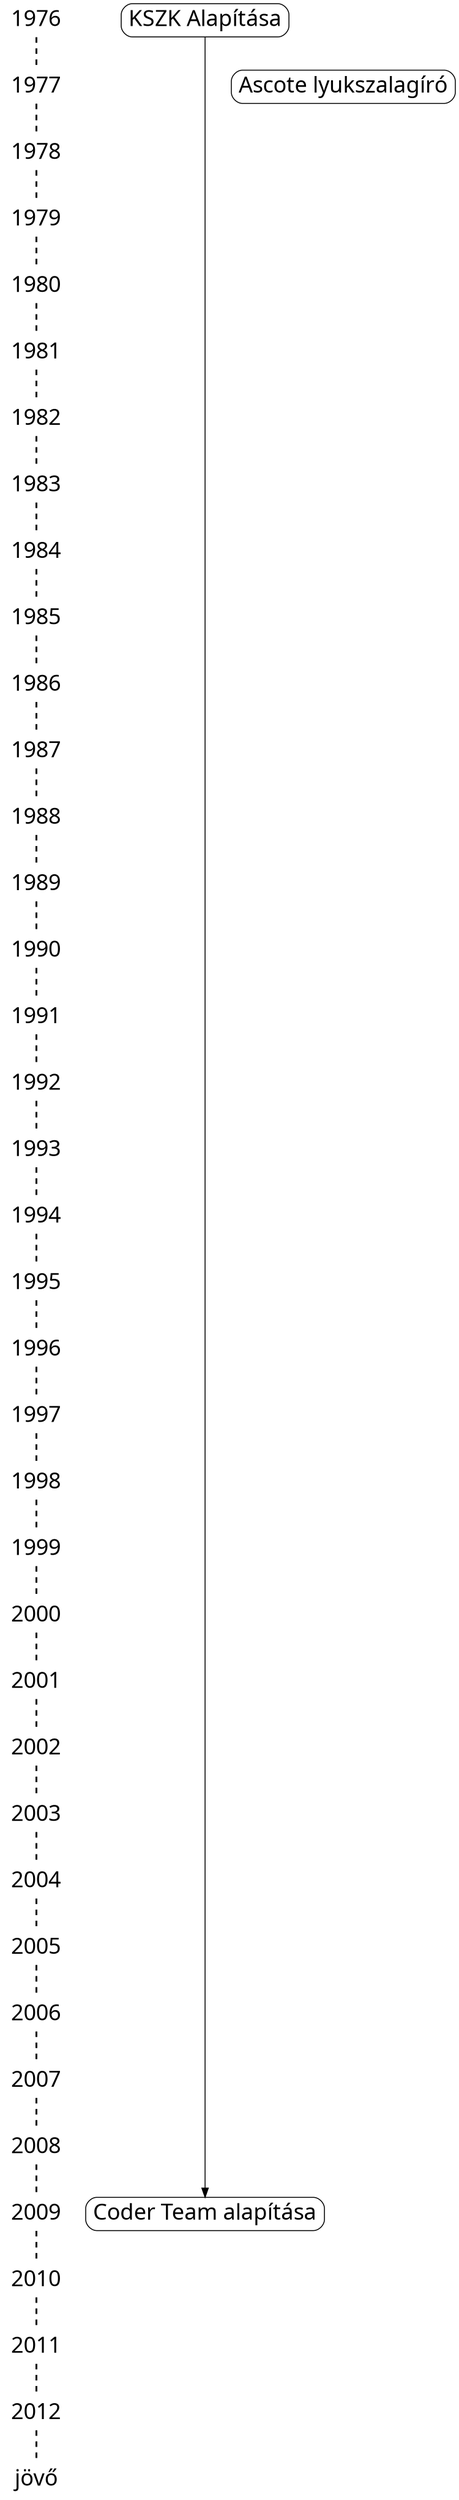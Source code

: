 digraph timeline {

	size = "5,40"

	// Évek
	node [
		fontsize = 24,
		fontname = "CMU Typewriter Text",
		shape = plaintext
	];
	edge [
		//color = "#888888",
		style = dashed,
		penwidth = 2,
		arrowhead = none
	];
	1976 -> 1977 -> 1978 -> 1979 -> 1980 -> 1981;
	1981 -> 1982 -> 1983 -> 1984 -> 1985 -> 1986;
	1986 -> 1987 -> 1988 -> 1989 -> 1990 -> 1991;
	1991 -> 1992 -> 1993 -> 1994 -> 1995 -> 1996;
	1996 -> 1997 -> 1998 -> 1999 -> 2000 -> 2001;
	2001 -> 2002 -> 2003 -> 2004 -> 2005 -> 2006;
	2006 -> 2007 -> 2008 -> 2009 -> 2010 -> 2011;
	2011 -> 2012 -> jövő;

	// Események
	node [
		fontsize = 24,
		fontname = "CMU Typewriter Text",
		shape = box,
		style = rounded
	];
	edge [
		style = solid,
		color = "#000000",
		penwidth = 1,
		arrowhead = normal,
		arrowsize = 1,
	];
	// Események, évek szerint
	{ rank=same; 1976
		KSZKAlapitas [ label = "KSZK Alapítása" ]
	}
	{ rank=same; 1977
		Ascote [ label = "Ascote lyukszalagíró" ]
	}
	{ rank=same; 1978
		//...
	}
	{ rank=same; 1979
		//...
	}
	{ rank=same; 1980
		//...
	}
	{ rank=same; 1981
		//...
	}
	{ rank=same; 1982
		//...
	}
	{ rank=same; 1983
		//...
	}
	{ rank=same; 1984
		//...
	}
	{ rank=same; 1985
		//...
	}
	{ rank=same; 1986
		//...
	}
	{ rank=same; 1987
		//...
	}
	{ rank=same; 1988
		//...
	}
	{ rank=same; 1989
		//...
	}
	{ rank=same; 1990
		//...
	}
	{ rank=same; 1991
		//...
	}
	{ rank=same; 1992
		//...
	}
	{ rank=same; 1993
		//...
	}
	{ rank=same; 1994
		//...
	}
	{ rank=same; 1995
		//...
	}
	{ rank=same; 1996
		//...
	}
	{ rank=same; 1997
		//...
	}
	{ rank=same; 1998
		//...
	}
	{ rank=same; 1999
		//...
	}
	{ rank=same; 2000
		//...
	}
	{ rank=same; 2001
		//...
	}
	{ rank=same; 2002
		//...
	}
	{ rank=same; 2003
		//...
	}
	{ rank=same; 2004
		//...
	}
	{ rank=same; 2005
		//...
	}
	{ rank=same; 2006
		//...
	}
	{ rank=same; 2007
		//...
	}
	{ rank=same; 2008
		//...
	}
	{ rank=same; 2009
		CoderTeam [ label = "Coder Team alapítása" ]
	}
	{ rank=same; 2010
		//...
	}
	{ rank=same; 2011
		//...
	}
	{ rank=same; 2012
		//...
	}
	
	// Csoport összekötések
	KSZKAlapitas -> CoderTeam;
}

